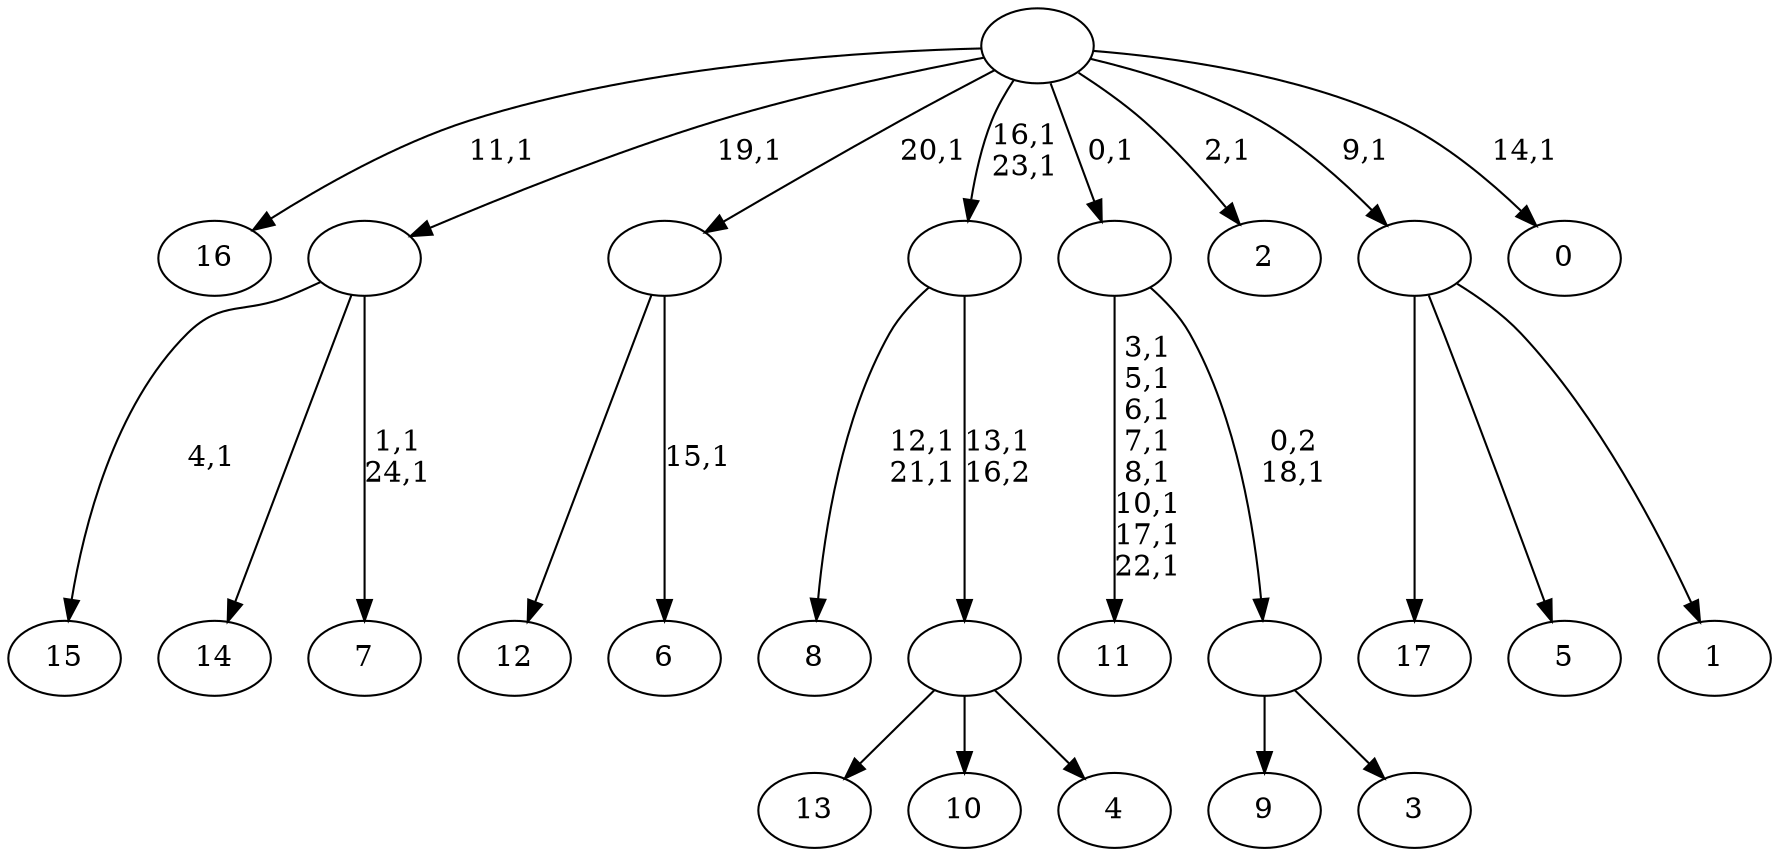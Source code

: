 digraph T {
	43 [label="17"]
	42 [label="16"]
	40 [label="15"]
	38 [label="14"]
	37 [label="13"]
	36 [label="12"]
	35 [label="11"]
	26 [label="10"]
	25 [label="9"]
	24 [label="8"]
	21 [label="7"]
	18 [label=""]
	17 [label="6"]
	15 [label=""]
	14 [label="5"]
	13 [label="4"]
	12 [label=""]
	11 [label=""]
	9 [label="3"]
	8 [label=""]
	7 [label=""]
	6 [label="2"]
	4 [label="1"]
	3 [label=""]
	2 [label="0"]
	0 [label=""]
	18 -> 21 [label="1,1\n24,1"]
	18 -> 40 [label="4,1"]
	18 -> 38 [label=""]
	15 -> 17 [label="15,1"]
	15 -> 36 [label=""]
	12 -> 37 [label=""]
	12 -> 26 [label=""]
	12 -> 13 [label=""]
	11 -> 24 [label="12,1\n21,1"]
	11 -> 12 [label="13,1\n16,2"]
	8 -> 25 [label=""]
	8 -> 9 [label=""]
	7 -> 35 [label="3,1\n5,1\n6,1\n7,1\n8,1\n10,1\n17,1\n22,1"]
	7 -> 8 [label="0,2\n18,1"]
	3 -> 43 [label=""]
	3 -> 14 [label=""]
	3 -> 4 [label=""]
	0 -> 2 [label="14,1"]
	0 -> 6 [label="2,1"]
	0 -> 11 [label="16,1\n23,1"]
	0 -> 42 [label="11,1"]
	0 -> 18 [label="19,1"]
	0 -> 15 [label="20,1"]
	0 -> 7 [label="0,1"]
	0 -> 3 [label="9,1"]
}
